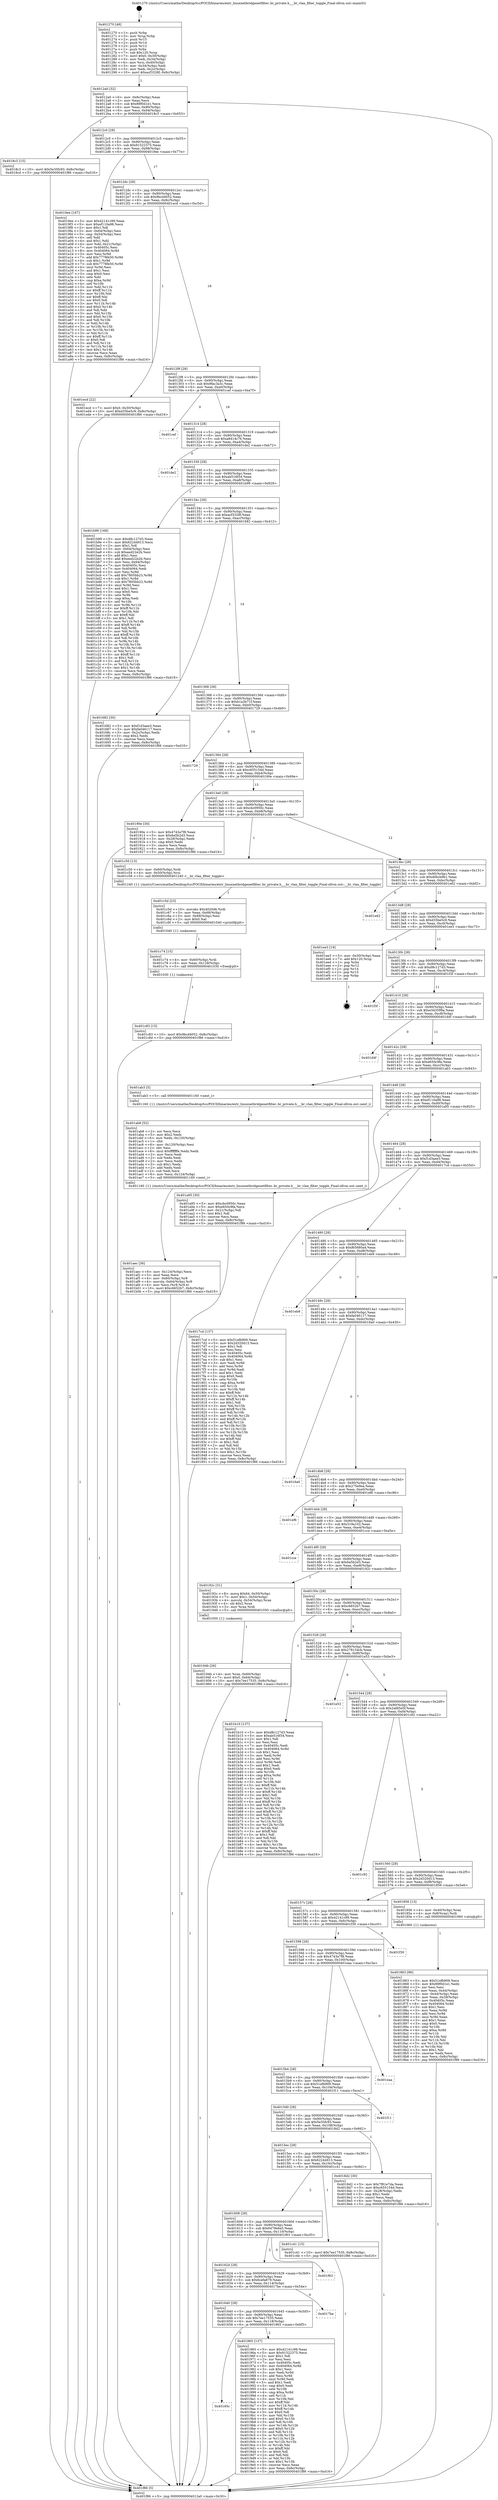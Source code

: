 digraph "0x401270" {
  label = "0x401270 (/mnt/c/Users/mathe/Desktop/tcc/POCII/binaries/extr_linuxnetbridgenetfilter..br_private.h___br_vlan_filter_toggle_Final-ollvm.out::main(0))"
  labelloc = "t"
  node[shape=record]

  Entry [label="",width=0.3,height=0.3,shape=circle,fillcolor=black,style=filled]
  "0x4012a0" [label="{
     0x4012a0 [32]\l
     | [instrs]\l
     &nbsp;&nbsp;0x4012a0 \<+6\>: mov -0x8c(%rbp),%eax\l
     &nbsp;&nbsp;0x4012a6 \<+2\>: mov %eax,%ecx\l
     &nbsp;&nbsp;0x4012a8 \<+6\>: sub $0x89f0d1e1,%ecx\l
     &nbsp;&nbsp;0x4012ae \<+6\>: mov %eax,-0x90(%rbp)\l
     &nbsp;&nbsp;0x4012b4 \<+6\>: mov %ecx,-0x94(%rbp)\l
     &nbsp;&nbsp;0x4012ba \<+6\>: je 00000000004018c3 \<main+0x653\>\l
  }"]
  "0x4018c3" [label="{
     0x4018c3 [15]\l
     | [instrs]\l
     &nbsp;&nbsp;0x4018c3 \<+10\>: movl $0x5e35fc93,-0x8c(%rbp)\l
     &nbsp;&nbsp;0x4018cd \<+5\>: jmp 0000000000401f86 \<main+0xd16\>\l
  }"]
  "0x4012c0" [label="{
     0x4012c0 [28]\l
     | [instrs]\l
     &nbsp;&nbsp;0x4012c0 \<+5\>: jmp 00000000004012c5 \<main+0x55\>\l
     &nbsp;&nbsp;0x4012c5 \<+6\>: mov -0x90(%rbp),%eax\l
     &nbsp;&nbsp;0x4012cb \<+5\>: sub $0x91522375,%eax\l
     &nbsp;&nbsp;0x4012d0 \<+6\>: mov %eax,-0x98(%rbp)\l
     &nbsp;&nbsp;0x4012d6 \<+6\>: je 00000000004019ee \<main+0x77e\>\l
  }"]
  Exit [label="",width=0.3,height=0.3,shape=circle,fillcolor=black,style=filled,peripheries=2]
  "0x4019ee" [label="{
     0x4019ee [167]\l
     | [instrs]\l
     &nbsp;&nbsp;0x4019ee \<+5\>: mov $0x42141c99,%eax\l
     &nbsp;&nbsp;0x4019f3 \<+5\>: mov $0xef110a98,%ecx\l
     &nbsp;&nbsp;0x4019f8 \<+2\>: mov $0x1,%dl\l
     &nbsp;&nbsp;0x4019fa \<+3\>: mov -0x64(%rbp),%esi\l
     &nbsp;&nbsp;0x4019fd \<+3\>: cmp -0x54(%rbp),%esi\l
     &nbsp;&nbsp;0x401a00 \<+4\>: setl %dil\l
     &nbsp;&nbsp;0x401a04 \<+4\>: and $0x1,%dil\l
     &nbsp;&nbsp;0x401a08 \<+4\>: mov %dil,-0x21(%rbp)\l
     &nbsp;&nbsp;0x401a0c \<+7\>: mov 0x40405c,%esi\l
     &nbsp;&nbsp;0x401a13 \<+8\>: mov 0x404064,%r8d\l
     &nbsp;&nbsp;0x401a1b \<+3\>: mov %esi,%r9d\l
     &nbsp;&nbsp;0x401a1e \<+7\>: add $0x7778fe50,%r9d\l
     &nbsp;&nbsp;0x401a25 \<+4\>: sub $0x1,%r9d\l
     &nbsp;&nbsp;0x401a29 \<+7\>: sub $0x7778fe50,%r9d\l
     &nbsp;&nbsp;0x401a30 \<+4\>: imul %r9d,%esi\l
     &nbsp;&nbsp;0x401a34 \<+3\>: and $0x1,%esi\l
     &nbsp;&nbsp;0x401a37 \<+3\>: cmp $0x0,%esi\l
     &nbsp;&nbsp;0x401a3a \<+4\>: sete %dil\l
     &nbsp;&nbsp;0x401a3e \<+4\>: cmp $0xa,%r8d\l
     &nbsp;&nbsp;0x401a42 \<+4\>: setl %r10b\l
     &nbsp;&nbsp;0x401a46 \<+3\>: mov %dil,%r11b\l
     &nbsp;&nbsp;0x401a49 \<+4\>: xor $0xff,%r11b\l
     &nbsp;&nbsp;0x401a4d \<+3\>: mov %r10b,%bl\l
     &nbsp;&nbsp;0x401a50 \<+3\>: xor $0xff,%bl\l
     &nbsp;&nbsp;0x401a53 \<+3\>: xor $0x0,%dl\l
     &nbsp;&nbsp;0x401a56 \<+3\>: mov %r11b,%r14b\l
     &nbsp;&nbsp;0x401a59 \<+4\>: and $0x0,%r14b\l
     &nbsp;&nbsp;0x401a5d \<+3\>: and %dl,%dil\l
     &nbsp;&nbsp;0x401a60 \<+3\>: mov %bl,%r15b\l
     &nbsp;&nbsp;0x401a63 \<+4\>: and $0x0,%r15b\l
     &nbsp;&nbsp;0x401a67 \<+3\>: and %dl,%r10b\l
     &nbsp;&nbsp;0x401a6a \<+3\>: or %dil,%r14b\l
     &nbsp;&nbsp;0x401a6d \<+3\>: or %r10b,%r15b\l
     &nbsp;&nbsp;0x401a70 \<+3\>: xor %r15b,%r14b\l
     &nbsp;&nbsp;0x401a73 \<+3\>: or %bl,%r11b\l
     &nbsp;&nbsp;0x401a76 \<+4\>: xor $0xff,%r11b\l
     &nbsp;&nbsp;0x401a7a \<+3\>: or $0x0,%dl\l
     &nbsp;&nbsp;0x401a7d \<+3\>: and %dl,%r11b\l
     &nbsp;&nbsp;0x401a80 \<+3\>: or %r11b,%r14b\l
     &nbsp;&nbsp;0x401a83 \<+4\>: test $0x1,%r14b\l
     &nbsp;&nbsp;0x401a87 \<+3\>: cmovne %ecx,%eax\l
     &nbsp;&nbsp;0x401a8a \<+6\>: mov %eax,-0x8c(%rbp)\l
     &nbsp;&nbsp;0x401a90 \<+5\>: jmp 0000000000401f86 \<main+0xd16\>\l
  }"]
  "0x4012dc" [label="{
     0x4012dc [28]\l
     | [instrs]\l
     &nbsp;&nbsp;0x4012dc \<+5\>: jmp 00000000004012e1 \<main+0x71\>\l
     &nbsp;&nbsp;0x4012e1 \<+6\>: mov -0x90(%rbp),%eax\l
     &nbsp;&nbsp;0x4012e7 \<+5\>: sub $0x9bcd4052,%eax\l
     &nbsp;&nbsp;0x4012ec \<+6\>: mov %eax,-0x9c(%rbp)\l
     &nbsp;&nbsp;0x4012f2 \<+6\>: je 0000000000401ecd \<main+0xc5d\>\l
  }"]
  "0x401c83" [label="{
     0x401c83 [15]\l
     | [instrs]\l
     &nbsp;&nbsp;0x401c83 \<+10\>: movl $0x9bcd4052,-0x8c(%rbp)\l
     &nbsp;&nbsp;0x401c8d \<+5\>: jmp 0000000000401f86 \<main+0xd16\>\l
  }"]
  "0x401ecd" [label="{
     0x401ecd [22]\l
     | [instrs]\l
     &nbsp;&nbsp;0x401ecd \<+7\>: movl $0x0,-0x30(%rbp)\l
     &nbsp;&nbsp;0x401ed4 \<+10\>: movl $0xd35be5c9,-0x8c(%rbp)\l
     &nbsp;&nbsp;0x401ede \<+5\>: jmp 0000000000401f86 \<main+0xd16\>\l
  }"]
  "0x4012f8" [label="{
     0x4012f8 [28]\l
     | [instrs]\l
     &nbsp;&nbsp;0x4012f8 \<+5\>: jmp 00000000004012fd \<main+0x8d\>\l
     &nbsp;&nbsp;0x4012fd \<+6\>: mov -0x90(%rbp),%eax\l
     &nbsp;&nbsp;0x401303 \<+5\>: sub $0x9fac3a3c,%eax\l
     &nbsp;&nbsp;0x401308 \<+6\>: mov %eax,-0xa0(%rbp)\l
     &nbsp;&nbsp;0x40130e \<+6\>: je 0000000000401cef \<main+0xa7f\>\l
  }"]
  "0x401c74" [label="{
     0x401c74 [15]\l
     | [instrs]\l
     &nbsp;&nbsp;0x401c74 \<+4\>: mov -0x60(%rbp),%rdi\l
     &nbsp;&nbsp;0x401c78 \<+6\>: mov %eax,-0x128(%rbp)\l
     &nbsp;&nbsp;0x401c7e \<+5\>: call 0000000000401030 \<free@plt\>\l
     | [calls]\l
     &nbsp;&nbsp;0x401030 \{1\} (unknown)\l
  }"]
  "0x401cef" [label="{
     0x401cef\l
  }", style=dashed]
  "0x401314" [label="{
     0x401314 [28]\l
     | [instrs]\l
     &nbsp;&nbsp;0x401314 \<+5\>: jmp 0000000000401319 \<main+0xa9\>\l
     &nbsp;&nbsp;0x401319 \<+6\>: mov -0x90(%rbp),%eax\l
     &nbsp;&nbsp;0x40131f \<+5\>: sub $0xa8414c76,%eax\l
     &nbsp;&nbsp;0x401324 \<+6\>: mov %eax,-0xa4(%rbp)\l
     &nbsp;&nbsp;0x40132a \<+6\>: je 0000000000401de2 \<main+0xb72\>\l
  }"]
  "0x401c5d" [label="{
     0x401c5d [23]\l
     | [instrs]\l
     &nbsp;&nbsp;0x401c5d \<+10\>: movabs $0x4020d6,%rdi\l
     &nbsp;&nbsp;0x401c67 \<+3\>: mov %eax,-0x68(%rbp)\l
     &nbsp;&nbsp;0x401c6a \<+3\>: mov -0x68(%rbp),%esi\l
     &nbsp;&nbsp;0x401c6d \<+2\>: mov $0x0,%al\l
     &nbsp;&nbsp;0x401c6f \<+5\>: call 0000000000401040 \<printf@plt\>\l
     | [calls]\l
     &nbsp;&nbsp;0x401040 \{1\} (unknown)\l
  }"]
  "0x401de2" [label="{
     0x401de2\l
  }", style=dashed]
  "0x401330" [label="{
     0x401330 [28]\l
     | [instrs]\l
     &nbsp;&nbsp;0x401330 \<+5\>: jmp 0000000000401335 \<main+0xc5\>\l
     &nbsp;&nbsp;0x401335 \<+6\>: mov -0x90(%rbp),%eax\l
     &nbsp;&nbsp;0x40133b \<+5\>: sub $0xab516f34,%eax\l
     &nbsp;&nbsp;0x401340 \<+6\>: mov %eax,-0xa8(%rbp)\l
     &nbsp;&nbsp;0x401346 \<+6\>: je 0000000000401b99 \<main+0x929\>\l
  }"]
  "0x401aec" [label="{
     0x401aec [36]\l
     | [instrs]\l
     &nbsp;&nbsp;0x401aec \<+6\>: mov -0x124(%rbp),%ecx\l
     &nbsp;&nbsp;0x401af2 \<+3\>: imul %eax,%ecx\l
     &nbsp;&nbsp;0x401af5 \<+4\>: mov -0x60(%rbp),%r8\l
     &nbsp;&nbsp;0x401af9 \<+4\>: movslq -0x64(%rbp),%r9\l
     &nbsp;&nbsp;0x401afd \<+4\>: mov %ecx,(%r8,%r9,4)\l
     &nbsp;&nbsp;0x401b01 \<+10\>: movl $0xc6652b7,-0x8c(%rbp)\l
     &nbsp;&nbsp;0x401b0b \<+5\>: jmp 0000000000401f86 \<main+0xd16\>\l
  }"]
  "0x401b99" [label="{
     0x401b99 [168]\l
     | [instrs]\l
     &nbsp;&nbsp;0x401b99 \<+5\>: mov $0xd8c127d3,%eax\l
     &nbsp;&nbsp;0x401b9e \<+5\>: mov $0x62244913,%ecx\l
     &nbsp;&nbsp;0x401ba3 \<+2\>: mov $0x1,%dl\l
     &nbsp;&nbsp;0x401ba5 \<+3\>: mov -0x64(%rbp),%esi\l
     &nbsp;&nbsp;0x401ba8 \<+6\>: sub $0xeed22e2b,%esi\l
     &nbsp;&nbsp;0x401bae \<+3\>: add $0x1,%esi\l
     &nbsp;&nbsp;0x401bb1 \<+6\>: add $0xeed22e2b,%esi\l
     &nbsp;&nbsp;0x401bb7 \<+3\>: mov %esi,-0x64(%rbp)\l
     &nbsp;&nbsp;0x401bba \<+7\>: mov 0x40405c,%esi\l
     &nbsp;&nbsp;0x401bc1 \<+7\>: mov 0x404064,%edi\l
     &nbsp;&nbsp;0x401bc8 \<+3\>: mov %esi,%r8d\l
     &nbsp;&nbsp;0x401bcb \<+7\>: add $0x7805bb23,%r8d\l
     &nbsp;&nbsp;0x401bd2 \<+4\>: sub $0x1,%r8d\l
     &nbsp;&nbsp;0x401bd6 \<+7\>: sub $0x7805bb23,%r8d\l
     &nbsp;&nbsp;0x401bdd \<+4\>: imul %r8d,%esi\l
     &nbsp;&nbsp;0x401be1 \<+3\>: and $0x1,%esi\l
     &nbsp;&nbsp;0x401be4 \<+3\>: cmp $0x0,%esi\l
     &nbsp;&nbsp;0x401be7 \<+4\>: sete %r9b\l
     &nbsp;&nbsp;0x401beb \<+3\>: cmp $0xa,%edi\l
     &nbsp;&nbsp;0x401bee \<+4\>: setl %r10b\l
     &nbsp;&nbsp;0x401bf2 \<+3\>: mov %r9b,%r11b\l
     &nbsp;&nbsp;0x401bf5 \<+4\>: xor $0xff,%r11b\l
     &nbsp;&nbsp;0x401bf9 \<+3\>: mov %r10b,%bl\l
     &nbsp;&nbsp;0x401bfc \<+3\>: xor $0xff,%bl\l
     &nbsp;&nbsp;0x401bff \<+3\>: xor $0x1,%dl\l
     &nbsp;&nbsp;0x401c02 \<+3\>: mov %r11b,%r14b\l
     &nbsp;&nbsp;0x401c05 \<+4\>: and $0xff,%r14b\l
     &nbsp;&nbsp;0x401c09 \<+3\>: and %dl,%r9b\l
     &nbsp;&nbsp;0x401c0c \<+3\>: mov %bl,%r15b\l
     &nbsp;&nbsp;0x401c0f \<+4\>: and $0xff,%r15b\l
     &nbsp;&nbsp;0x401c13 \<+3\>: and %dl,%r10b\l
     &nbsp;&nbsp;0x401c16 \<+3\>: or %r9b,%r14b\l
     &nbsp;&nbsp;0x401c19 \<+3\>: or %r10b,%r15b\l
     &nbsp;&nbsp;0x401c1c \<+3\>: xor %r15b,%r14b\l
     &nbsp;&nbsp;0x401c1f \<+3\>: or %bl,%r11b\l
     &nbsp;&nbsp;0x401c22 \<+4\>: xor $0xff,%r11b\l
     &nbsp;&nbsp;0x401c26 \<+3\>: or $0x1,%dl\l
     &nbsp;&nbsp;0x401c29 \<+3\>: and %dl,%r11b\l
     &nbsp;&nbsp;0x401c2c \<+3\>: or %r11b,%r14b\l
     &nbsp;&nbsp;0x401c2f \<+4\>: test $0x1,%r14b\l
     &nbsp;&nbsp;0x401c33 \<+3\>: cmovne %ecx,%eax\l
     &nbsp;&nbsp;0x401c36 \<+6\>: mov %eax,-0x8c(%rbp)\l
     &nbsp;&nbsp;0x401c3c \<+5\>: jmp 0000000000401f86 \<main+0xd16\>\l
  }"]
  "0x40134c" [label="{
     0x40134c [28]\l
     | [instrs]\l
     &nbsp;&nbsp;0x40134c \<+5\>: jmp 0000000000401351 \<main+0xe1\>\l
     &nbsp;&nbsp;0x401351 \<+6\>: mov -0x90(%rbp),%eax\l
     &nbsp;&nbsp;0x401357 \<+5\>: sub $0xacf3328f,%eax\l
     &nbsp;&nbsp;0x40135c \<+6\>: mov %eax,-0xac(%rbp)\l
     &nbsp;&nbsp;0x401362 \<+6\>: je 0000000000401682 \<main+0x412\>\l
  }"]
  "0x401ab8" [label="{
     0x401ab8 [52]\l
     | [instrs]\l
     &nbsp;&nbsp;0x401ab8 \<+2\>: xor %ecx,%ecx\l
     &nbsp;&nbsp;0x401aba \<+5\>: mov $0x2,%edx\l
     &nbsp;&nbsp;0x401abf \<+6\>: mov %edx,-0x120(%rbp)\l
     &nbsp;&nbsp;0x401ac5 \<+1\>: cltd\l
     &nbsp;&nbsp;0x401ac6 \<+6\>: mov -0x120(%rbp),%esi\l
     &nbsp;&nbsp;0x401acc \<+2\>: idiv %esi\l
     &nbsp;&nbsp;0x401ace \<+6\>: imul $0xfffffffe,%edx,%edx\l
     &nbsp;&nbsp;0x401ad4 \<+2\>: mov %ecx,%edi\l
     &nbsp;&nbsp;0x401ad6 \<+2\>: sub %edx,%edi\l
     &nbsp;&nbsp;0x401ad8 \<+2\>: mov %ecx,%edx\l
     &nbsp;&nbsp;0x401ada \<+3\>: sub $0x1,%edx\l
     &nbsp;&nbsp;0x401add \<+2\>: add %edx,%edi\l
     &nbsp;&nbsp;0x401adf \<+2\>: sub %edi,%ecx\l
     &nbsp;&nbsp;0x401ae1 \<+6\>: mov %ecx,-0x124(%rbp)\l
     &nbsp;&nbsp;0x401ae7 \<+5\>: call 0000000000401160 \<next_i\>\l
     | [calls]\l
     &nbsp;&nbsp;0x401160 \{1\} (/mnt/c/Users/mathe/Desktop/tcc/POCII/binaries/extr_linuxnetbridgenetfilter..br_private.h___br_vlan_filter_toggle_Final-ollvm.out::next_i)\l
  }"]
  "0x401682" [label="{
     0x401682 [30]\l
     | [instrs]\l
     &nbsp;&nbsp;0x401682 \<+5\>: mov $0xf1d3aee3,%eax\l
     &nbsp;&nbsp;0x401687 \<+5\>: mov $0xfa046117,%ecx\l
     &nbsp;&nbsp;0x40168c \<+3\>: mov -0x2c(%rbp),%edx\l
     &nbsp;&nbsp;0x40168f \<+3\>: cmp $0x2,%edx\l
     &nbsp;&nbsp;0x401692 \<+3\>: cmovne %ecx,%eax\l
     &nbsp;&nbsp;0x401695 \<+6\>: mov %eax,-0x8c(%rbp)\l
     &nbsp;&nbsp;0x40169b \<+5\>: jmp 0000000000401f86 \<main+0xd16\>\l
  }"]
  "0x401368" [label="{
     0x401368 [28]\l
     | [instrs]\l
     &nbsp;&nbsp;0x401368 \<+5\>: jmp 000000000040136d \<main+0xfd\>\l
     &nbsp;&nbsp;0x40136d \<+6\>: mov -0x90(%rbp),%eax\l
     &nbsp;&nbsp;0x401373 \<+5\>: sub $0xb1a3b71f,%eax\l
     &nbsp;&nbsp;0x401378 \<+6\>: mov %eax,-0xb0(%rbp)\l
     &nbsp;&nbsp;0x40137e \<+6\>: je 0000000000401729 \<main+0x4b9\>\l
  }"]
  "0x401f86" [label="{
     0x401f86 [5]\l
     | [instrs]\l
     &nbsp;&nbsp;0x401f86 \<+5\>: jmp 00000000004012a0 \<main+0x30\>\l
  }"]
  "0x401270" [label="{
     0x401270 [48]\l
     | [instrs]\l
     &nbsp;&nbsp;0x401270 \<+1\>: push %rbp\l
     &nbsp;&nbsp;0x401271 \<+3\>: mov %rsp,%rbp\l
     &nbsp;&nbsp;0x401274 \<+2\>: push %r15\l
     &nbsp;&nbsp;0x401276 \<+2\>: push %r14\l
     &nbsp;&nbsp;0x401278 \<+2\>: push %r12\l
     &nbsp;&nbsp;0x40127a \<+1\>: push %rbx\l
     &nbsp;&nbsp;0x40127b \<+7\>: sub $0x120,%rsp\l
     &nbsp;&nbsp;0x401282 \<+7\>: movl $0x0,-0x30(%rbp)\l
     &nbsp;&nbsp;0x401289 \<+3\>: mov %edi,-0x34(%rbp)\l
     &nbsp;&nbsp;0x40128c \<+4\>: mov %rsi,-0x40(%rbp)\l
     &nbsp;&nbsp;0x401290 \<+3\>: mov -0x34(%rbp),%edi\l
     &nbsp;&nbsp;0x401293 \<+3\>: mov %edi,-0x2c(%rbp)\l
     &nbsp;&nbsp;0x401296 \<+10\>: movl $0xacf3328f,-0x8c(%rbp)\l
  }"]
  "0x40165c" [label="{
     0x40165c\l
  }", style=dashed]
  "0x401729" [label="{
     0x401729\l
  }", style=dashed]
  "0x401384" [label="{
     0x401384 [28]\l
     | [instrs]\l
     &nbsp;&nbsp;0x401384 \<+5\>: jmp 0000000000401389 \<main+0x119\>\l
     &nbsp;&nbsp;0x401389 \<+6\>: mov -0x90(%rbp),%eax\l
     &nbsp;&nbsp;0x40138f \<+5\>: sub $0xc655154d,%eax\l
     &nbsp;&nbsp;0x401394 \<+6\>: mov %eax,-0xb4(%rbp)\l
     &nbsp;&nbsp;0x40139a \<+6\>: je 000000000040190e \<main+0x69e\>\l
  }"]
  "0x401965" [label="{
     0x401965 [137]\l
     | [instrs]\l
     &nbsp;&nbsp;0x401965 \<+5\>: mov $0x42141c99,%eax\l
     &nbsp;&nbsp;0x40196a \<+5\>: mov $0x91522375,%ecx\l
     &nbsp;&nbsp;0x40196f \<+2\>: mov $0x1,%dl\l
     &nbsp;&nbsp;0x401971 \<+2\>: xor %esi,%esi\l
     &nbsp;&nbsp;0x401973 \<+7\>: mov 0x40405c,%edi\l
     &nbsp;&nbsp;0x40197a \<+8\>: mov 0x404064,%r8d\l
     &nbsp;&nbsp;0x401982 \<+3\>: sub $0x1,%esi\l
     &nbsp;&nbsp;0x401985 \<+3\>: mov %edi,%r9d\l
     &nbsp;&nbsp;0x401988 \<+3\>: add %esi,%r9d\l
     &nbsp;&nbsp;0x40198b \<+4\>: imul %r9d,%edi\l
     &nbsp;&nbsp;0x40198f \<+3\>: and $0x1,%edi\l
     &nbsp;&nbsp;0x401992 \<+3\>: cmp $0x0,%edi\l
     &nbsp;&nbsp;0x401995 \<+4\>: sete %r10b\l
     &nbsp;&nbsp;0x401999 \<+4\>: cmp $0xa,%r8d\l
     &nbsp;&nbsp;0x40199d \<+4\>: setl %r11b\l
     &nbsp;&nbsp;0x4019a1 \<+3\>: mov %r10b,%bl\l
     &nbsp;&nbsp;0x4019a4 \<+3\>: xor $0xff,%bl\l
     &nbsp;&nbsp;0x4019a7 \<+3\>: mov %r11b,%r14b\l
     &nbsp;&nbsp;0x4019aa \<+4\>: xor $0xff,%r14b\l
     &nbsp;&nbsp;0x4019ae \<+3\>: xor $0x0,%dl\l
     &nbsp;&nbsp;0x4019b1 \<+3\>: mov %bl,%r15b\l
     &nbsp;&nbsp;0x4019b4 \<+4\>: and $0x0,%r15b\l
     &nbsp;&nbsp;0x4019b8 \<+3\>: and %dl,%r10b\l
     &nbsp;&nbsp;0x4019bb \<+3\>: mov %r14b,%r12b\l
     &nbsp;&nbsp;0x4019be \<+4\>: and $0x0,%r12b\l
     &nbsp;&nbsp;0x4019c2 \<+3\>: and %dl,%r11b\l
     &nbsp;&nbsp;0x4019c5 \<+3\>: or %r10b,%r15b\l
     &nbsp;&nbsp;0x4019c8 \<+3\>: or %r11b,%r12b\l
     &nbsp;&nbsp;0x4019cb \<+3\>: xor %r12b,%r15b\l
     &nbsp;&nbsp;0x4019ce \<+3\>: or %r14b,%bl\l
     &nbsp;&nbsp;0x4019d1 \<+3\>: xor $0xff,%bl\l
     &nbsp;&nbsp;0x4019d4 \<+3\>: or $0x0,%dl\l
     &nbsp;&nbsp;0x4019d7 \<+2\>: and %dl,%bl\l
     &nbsp;&nbsp;0x4019d9 \<+3\>: or %bl,%r15b\l
     &nbsp;&nbsp;0x4019dc \<+4\>: test $0x1,%r15b\l
     &nbsp;&nbsp;0x4019e0 \<+3\>: cmovne %ecx,%eax\l
     &nbsp;&nbsp;0x4019e3 \<+6\>: mov %eax,-0x8c(%rbp)\l
     &nbsp;&nbsp;0x4019e9 \<+5\>: jmp 0000000000401f86 \<main+0xd16\>\l
  }"]
  "0x40190e" [label="{
     0x40190e [30]\l
     | [instrs]\l
     &nbsp;&nbsp;0x40190e \<+5\>: mov $0x4743a7f8,%eax\l
     &nbsp;&nbsp;0x401913 \<+5\>: mov $0x6a5b2d3,%ecx\l
     &nbsp;&nbsp;0x401918 \<+3\>: mov -0x28(%rbp),%edx\l
     &nbsp;&nbsp;0x40191b \<+3\>: cmp $0x0,%edx\l
     &nbsp;&nbsp;0x40191e \<+3\>: cmove %ecx,%eax\l
     &nbsp;&nbsp;0x401921 \<+6\>: mov %eax,-0x8c(%rbp)\l
     &nbsp;&nbsp;0x401927 \<+5\>: jmp 0000000000401f86 \<main+0xd16\>\l
  }"]
  "0x4013a0" [label="{
     0x4013a0 [28]\l
     | [instrs]\l
     &nbsp;&nbsp;0x4013a0 \<+5\>: jmp 00000000004013a5 \<main+0x135\>\l
     &nbsp;&nbsp;0x4013a5 \<+6\>: mov -0x90(%rbp),%eax\l
     &nbsp;&nbsp;0x4013ab \<+5\>: sub $0xcbc0950c,%eax\l
     &nbsp;&nbsp;0x4013b0 \<+6\>: mov %eax,-0xb8(%rbp)\l
     &nbsp;&nbsp;0x4013b6 \<+6\>: je 0000000000401c50 \<main+0x9e0\>\l
  }"]
  "0x401640" [label="{
     0x401640 [28]\l
     | [instrs]\l
     &nbsp;&nbsp;0x401640 \<+5\>: jmp 0000000000401645 \<main+0x3d5\>\l
     &nbsp;&nbsp;0x401645 \<+6\>: mov -0x90(%rbp),%eax\l
     &nbsp;&nbsp;0x40164b \<+5\>: sub $0x7ee17535,%eax\l
     &nbsp;&nbsp;0x401650 \<+6\>: mov %eax,-0x118(%rbp)\l
     &nbsp;&nbsp;0x401656 \<+6\>: je 0000000000401965 \<main+0x6f5\>\l
  }"]
  "0x401c50" [label="{
     0x401c50 [13]\l
     | [instrs]\l
     &nbsp;&nbsp;0x401c50 \<+4\>: mov -0x60(%rbp),%rdi\l
     &nbsp;&nbsp;0x401c54 \<+4\>: mov -0x50(%rbp),%rsi\l
     &nbsp;&nbsp;0x401c58 \<+5\>: call 0000000000401240 \<__br_vlan_filter_toggle\>\l
     | [calls]\l
     &nbsp;&nbsp;0x401240 \{1\} (/mnt/c/Users/mathe/Desktop/tcc/POCII/binaries/extr_linuxnetbridgenetfilter..br_private.h___br_vlan_filter_toggle_Final-ollvm.out::__br_vlan_filter_toggle)\l
  }"]
  "0x4013bc" [label="{
     0x4013bc [28]\l
     | [instrs]\l
     &nbsp;&nbsp;0x4013bc \<+5\>: jmp 00000000004013c1 \<main+0x151\>\l
     &nbsp;&nbsp;0x4013c1 \<+6\>: mov -0x90(%rbp),%eax\l
     &nbsp;&nbsp;0x4013c7 \<+5\>: sub $0xd0bcb9b1,%eax\l
     &nbsp;&nbsp;0x4013cc \<+6\>: mov %eax,-0xbc(%rbp)\l
     &nbsp;&nbsp;0x4013d2 \<+6\>: je 0000000000401e62 \<main+0xbf2\>\l
  }"]
  "0x4017be" [label="{
     0x4017be\l
  }", style=dashed]
  "0x401e62" [label="{
     0x401e62\l
  }", style=dashed]
  "0x4013d8" [label="{
     0x4013d8 [28]\l
     | [instrs]\l
     &nbsp;&nbsp;0x4013d8 \<+5\>: jmp 00000000004013dd \<main+0x16d\>\l
     &nbsp;&nbsp;0x4013dd \<+6\>: mov -0x90(%rbp),%eax\l
     &nbsp;&nbsp;0x4013e3 \<+5\>: sub $0xd35be5c9,%eax\l
     &nbsp;&nbsp;0x4013e8 \<+6\>: mov %eax,-0xc0(%rbp)\l
     &nbsp;&nbsp;0x4013ee \<+6\>: je 0000000000401ee3 \<main+0xc73\>\l
  }"]
  "0x401624" [label="{
     0x401624 [28]\l
     | [instrs]\l
     &nbsp;&nbsp;0x401624 \<+5\>: jmp 0000000000401629 \<main+0x3b9\>\l
     &nbsp;&nbsp;0x401629 \<+6\>: mov -0x90(%rbp),%eax\l
     &nbsp;&nbsp;0x40162f \<+5\>: sub $0x6cefa879,%eax\l
     &nbsp;&nbsp;0x401634 \<+6\>: mov %eax,-0x114(%rbp)\l
     &nbsp;&nbsp;0x40163a \<+6\>: je 00000000004017be \<main+0x54e\>\l
  }"]
  "0x401ee3" [label="{
     0x401ee3 [19]\l
     | [instrs]\l
     &nbsp;&nbsp;0x401ee3 \<+3\>: mov -0x30(%rbp),%eax\l
     &nbsp;&nbsp;0x401ee6 \<+7\>: add $0x120,%rsp\l
     &nbsp;&nbsp;0x401eed \<+1\>: pop %rbx\l
     &nbsp;&nbsp;0x401eee \<+2\>: pop %r12\l
     &nbsp;&nbsp;0x401ef0 \<+2\>: pop %r14\l
     &nbsp;&nbsp;0x401ef2 \<+2\>: pop %r15\l
     &nbsp;&nbsp;0x401ef4 \<+1\>: pop %rbp\l
     &nbsp;&nbsp;0x401ef5 \<+1\>: ret\l
  }"]
  "0x4013f4" [label="{
     0x4013f4 [28]\l
     | [instrs]\l
     &nbsp;&nbsp;0x4013f4 \<+5\>: jmp 00000000004013f9 \<main+0x189\>\l
     &nbsp;&nbsp;0x4013f9 \<+6\>: mov -0x90(%rbp),%eax\l
     &nbsp;&nbsp;0x4013ff \<+5\>: sub $0xd8c127d3,%eax\l
     &nbsp;&nbsp;0x401404 \<+6\>: mov %eax,-0xc4(%rbp)\l
     &nbsp;&nbsp;0x40140a \<+6\>: je 0000000000401f3f \<main+0xccf\>\l
  }"]
  "0x401f63" [label="{
     0x401f63\l
  }", style=dashed]
  "0x401f3f" [label="{
     0x401f3f\l
  }", style=dashed]
  "0x401410" [label="{
     0x401410 [28]\l
     | [instrs]\l
     &nbsp;&nbsp;0x401410 \<+5\>: jmp 0000000000401415 \<main+0x1a5\>\l
     &nbsp;&nbsp;0x401415 \<+6\>: mov -0x90(%rbp),%eax\l
     &nbsp;&nbsp;0x40141b \<+5\>: sub $0xe3d3598a,%eax\l
     &nbsp;&nbsp;0x401420 \<+6\>: mov %eax,-0xc8(%rbp)\l
     &nbsp;&nbsp;0x401426 \<+6\>: je 0000000000401d4f \<main+0xadf\>\l
  }"]
  "0x401608" [label="{
     0x401608 [28]\l
     | [instrs]\l
     &nbsp;&nbsp;0x401608 \<+5\>: jmp 000000000040160d \<main+0x39d\>\l
     &nbsp;&nbsp;0x40160d \<+6\>: mov -0x90(%rbp),%eax\l
     &nbsp;&nbsp;0x401613 \<+5\>: sub $0x6478e6a5,%eax\l
     &nbsp;&nbsp;0x401618 \<+6\>: mov %eax,-0x110(%rbp)\l
     &nbsp;&nbsp;0x40161e \<+6\>: je 0000000000401f63 \<main+0xcf3\>\l
  }"]
  "0x401d4f" [label="{
     0x401d4f\l
  }", style=dashed]
  "0x40142c" [label="{
     0x40142c [28]\l
     | [instrs]\l
     &nbsp;&nbsp;0x40142c \<+5\>: jmp 0000000000401431 \<main+0x1c1\>\l
     &nbsp;&nbsp;0x401431 \<+6\>: mov -0x90(%rbp),%eax\l
     &nbsp;&nbsp;0x401437 \<+5\>: sub $0xe650c9fa,%eax\l
     &nbsp;&nbsp;0x40143c \<+6\>: mov %eax,-0xcc(%rbp)\l
     &nbsp;&nbsp;0x401442 \<+6\>: je 0000000000401ab3 \<main+0x843\>\l
  }"]
  "0x401c41" [label="{
     0x401c41 [15]\l
     | [instrs]\l
     &nbsp;&nbsp;0x401c41 \<+10\>: movl $0x7ee17535,-0x8c(%rbp)\l
     &nbsp;&nbsp;0x401c4b \<+5\>: jmp 0000000000401f86 \<main+0xd16\>\l
  }"]
  "0x401ab3" [label="{
     0x401ab3 [5]\l
     | [instrs]\l
     &nbsp;&nbsp;0x401ab3 \<+5\>: call 0000000000401160 \<next_i\>\l
     | [calls]\l
     &nbsp;&nbsp;0x401160 \{1\} (/mnt/c/Users/mathe/Desktop/tcc/POCII/binaries/extr_linuxnetbridgenetfilter..br_private.h___br_vlan_filter_toggle_Final-ollvm.out::next_i)\l
  }"]
  "0x401448" [label="{
     0x401448 [28]\l
     | [instrs]\l
     &nbsp;&nbsp;0x401448 \<+5\>: jmp 000000000040144d \<main+0x1dd\>\l
     &nbsp;&nbsp;0x40144d \<+6\>: mov -0x90(%rbp),%eax\l
     &nbsp;&nbsp;0x401453 \<+5\>: sub $0xef110a98,%eax\l
     &nbsp;&nbsp;0x401458 \<+6\>: mov %eax,-0xd0(%rbp)\l
     &nbsp;&nbsp;0x40145e \<+6\>: je 0000000000401a95 \<main+0x825\>\l
  }"]
  "0x40194b" [label="{
     0x40194b [26]\l
     | [instrs]\l
     &nbsp;&nbsp;0x40194b \<+4\>: mov %rax,-0x60(%rbp)\l
     &nbsp;&nbsp;0x40194f \<+7\>: movl $0x0,-0x64(%rbp)\l
     &nbsp;&nbsp;0x401956 \<+10\>: movl $0x7ee17535,-0x8c(%rbp)\l
     &nbsp;&nbsp;0x401960 \<+5\>: jmp 0000000000401f86 \<main+0xd16\>\l
  }"]
  "0x401a95" [label="{
     0x401a95 [30]\l
     | [instrs]\l
     &nbsp;&nbsp;0x401a95 \<+5\>: mov $0xcbc0950c,%eax\l
     &nbsp;&nbsp;0x401a9a \<+5\>: mov $0xe650c9fa,%ecx\l
     &nbsp;&nbsp;0x401a9f \<+3\>: mov -0x21(%rbp),%dl\l
     &nbsp;&nbsp;0x401aa2 \<+3\>: test $0x1,%dl\l
     &nbsp;&nbsp;0x401aa5 \<+3\>: cmovne %ecx,%eax\l
     &nbsp;&nbsp;0x401aa8 \<+6\>: mov %eax,-0x8c(%rbp)\l
     &nbsp;&nbsp;0x401aae \<+5\>: jmp 0000000000401f86 \<main+0xd16\>\l
  }"]
  "0x401464" [label="{
     0x401464 [28]\l
     | [instrs]\l
     &nbsp;&nbsp;0x401464 \<+5\>: jmp 0000000000401469 \<main+0x1f9\>\l
     &nbsp;&nbsp;0x401469 \<+6\>: mov -0x90(%rbp),%eax\l
     &nbsp;&nbsp;0x40146f \<+5\>: sub $0xf1d3aee3,%eax\l
     &nbsp;&nbsp;0x401474 \<+6\>: mov %eax,-0xd4(%rbp)\l
     &nbsp;&nbsp;0x40147a \<+6\>: je 00000000004017cd \<main+0x55d\>\l
  }"]
  "0x4015ec" [label="{
     0x4015ec [28]\l
     | [instrs]\l
     &nbsp;&nbsp;0x4015ec \<+5\>: jmp 00000000004015f1 \<main+0x381\>\l
     &nbsp;&nbsp;0x4015f1 \<+6\>: mov -0x90(%rbp),%eax\l
     &nbsp;&nbsp;0x4015f7 \<+5\>: sub $0x62244913,%eax\l
     &nbsp;&nbsp;0x4015fc \<+6\>: mov %eax,-0x10c(%rbp)\l
     &nbsp;&nbsp;0x401602 \<+6\>: je 0000000000401c41 \<main+0x9d1\>\l
  }"]
  "0x4017cd" [label="{
     0x4017cd [137]\l
     | [instrs]\l
     &nbsp;&nbsp;0x4017cd \<+5\>: mov $0x51efb909,%eax\l
     &nbsp;&nbsp;0x4017d2 \<+5\>: mov $0x2d320d13,%ecx\l
     &nbsp;&nbsp;0x4017d7 \<+2\>: mov $0x1,%dl\l
     &nbsp;&nbsp;0x4017d9 \<+2\>: xor %esi,%esi\l
     &nbsp;&nbsp;0x4017db \<+7\>: mov 0x40405c,%edi\l
     &nbsp;&nbsp;0x4017e2 \<+8\>: mov 0x404064,%r8d\l
     &nbsp;&nbsp;0x4017ea \<+3\>: sub $0x1,%esi\l
     &nbsp;&nbsp;0x4017ed \<+3\>: mov %edi,%r9d\l
     &nbsp;&nbsp;0x4017f0 \<+3\>: add %esi,%r9d\l
     &nbsp;&nbsp;0x4017f3 \<+4\>: imul %r9d,%edi\l
     &nbsp;&nbsp;0x4017f7 \<+3\>: and $0x1,%edi\l
     &nbsp;&nbsp;0x4017fa \<+3\>: cmp $0x0,%edi\l
     &nbsp;&nbsp;0x4017fd \<+4\>: sete %r10b\l
     &nbsp;&nbsp;0x401801 \<+4\>: cmp $0xa,%r8d\l
     &nbsp;&nbsp;0x401805 \<+4\>: setl %r11b\l
     &nbsp;&nbsp;0x401809 \<+3\>: mov %r10b,%bl\l
     &nbsp;&nbsp;0x40180c \<+3\>: xor $0xff,%bl\l
     &nbsp;&nbsp;0x40180f \<+3\>: mov %r11b,%r14b\l
     &nbsp;&nbsp;0x401812 \<+4\>: xor $0xff,%r14b\l
     &nbsp;&nbsp;0x401816 \<+3\>: xor $0x1,%dl\l
     &nbsp;&nbsp;0x401819 \<+3\>: mov %bl,%r15b\l
     &nbsp;&nbsp;0x40181c \<+4\>: and $0xff,%r15b\l
     &nbsp;&nbsp;0x401820 \<+3\>: and %dl,%r10b\l
     &nbsp;&nbsp;0x401823 \<+3\>: mov %r14b,%r12b\l
     &nbsp;&nbsp;0x401826 \<+4\>: and $0xff,%r12b\l
     &nbsp;&nbsp;0x40182a \<+3\>: and %dl,%r11b\l
     &nbsp;&nbsp;0x40182d \<+3\>: or %r10b,%r15b\l
     &nbsp;&nbsp;0x401830 \<+3\>: or %r11b,%r12b\l
     &nbsp;&nbsp;0x401833 \<+3\>: xor %r12b,%r15b\l
     &nbsp;&nbsp;0x401836 \<+3\>: or %r14b,%bl\l
     &nbsp;&nbsp;0x401839 \<+3\>: xor $0xff,%bl\l
     &nbsp;&nbsp;0x40183c \<+3\>: or $0x1,%dl\l
     &nbsp;&nbsp;0x40183f \<+2\>: and %dl,%bl\l
     &nbsp;&nbsp;0x401841 \<+3\>: or %bl,%r15b\l
     &nbsp;&nbsp;0x401844 \<+4\>: test $0x1,%r15b\l
     &nbsp;&nbsp;0x401848 \<+3\>: cmovne %ecx,%eax\l
     &nbsp;&nbsp;0x40184b \<+6\>: mov %eax,-0x8c(%rbp)\l
     &nbsp;&nbsp;0x401851 \<+5\>: jmp 0000000000401f86 \<main+0xd16\>\l
  }"]
  "0x401480" [label="{
     0x401480 [28]\l
     | [instrs]\l
     &nbsp;&nbsp;0x401480 \<+5\>: jmp 0000000000401485 \<main+0x215\>\l
     &nbsp;&nbsp;0x401485 \<+6\>: mov -0x90(%rbp),%eax\l
     &nbsp;&nbsp;0x40148b \<+5\>: sub $0xf65680a4,%eax\l
     &nbsp;&nbsp;0x401490 \<+6\>: mov %eax,-0xd8(%rbp)\l
     &nbsp;&nbsp;0x401496 \<+6\>: je 0000000000401eb9 \<main+0xc49\>\l
  }"]
  "0x4018d2" [label="{
     0x4018d2 [30]\l
     | [instrs]\l
     &nbsp;&nbsp;0x4018d2 \<+5\>: mov $0x7f81e7da,%eax\l
     &nbsp;&nbsp;0x4018d7 \<+5\>: mov $0xc655154d,%ecx\l
     &nbsp;&nbsp;0x4018dc \<+3\>: mov -0x28(%rbp),%edx\l
     &nbsp;&nbsp;0x4018df \<+3\>: cmp $0x1,%edx\l
     &nbsp;&nbsp;0x4018e2 \<+3\>: cmovl %ecx,%eax\l
     &nbsp;&nbsp;0x4018e5 \<+6\>: mov %eax,-0x8c(%rbp)\l
     &nbsp;&nbsp;0x4018eb \<+5\>: jmp 0000000000401f86 \<main+0xd16\>\l
  }"]
  "0x401eb9" [label="{
     0x401eb9\l
  }", style=dashed]
  "0x40149c" [label="{
     0x40149c [28]\l
     | [instrs]\l
     &nbsp;&nbsp;0x40149c \<+5\>: jmp 00000000004014a1 \<main+0x231\>\l
     &nbsp;&nbsp;0x4014a1 \<+6\>: mov -0x90(%rbp),%eax\l
     &nbsp;&nbsp;0x4014a7 \<+5\>: sub $0xfa046117,%eax\l
     &nbsp;&nbsp;0x4014ac \<+6\>: mov %eax,-0xdc(%rbp)\l
     &nbsp;&nbsp;0x4014b2 \<+6\>: je 00000000004016a0 \<main+0x430\>\l
  }"]
  "0x4015d0" [label="{
     0x4015d0 [28]\l
     | [instrs]\l
     &nbsp;&nbsp;0x4015d0 \<+5\>: jmp 00000000004015d5 \<main+0x365\>\l
     &nbsp;&nbsp;0x4015d5 \<+6\>: mov -0x90(%rbp),%eax\l
     &nbsp;&nbsp;0x4015db \<+5\>: sub $0x5e35fc93,%eax\l
     &nbsp;&nbsp;0x4015e0 \<+6\>: mov %eax,-0x108(%rbp)\l
     &nbsp;&nbsp;0x4015e6 \<+6\>: je 00000000004018d2 \<main+0x662\>\l
  }"]
  "0x4016a0" [label="{
     0x4016a0\l
  }", style=dashed]
  "0x4014b8" [label="{
     0x4014b8 [28]\l
     | [instrs]\l
     &nbsp;&nbsp;0x4014b8 \<+5\>: jmp 00000000004014bd \<main+0x24d\>\l
     &nbsp;&nbsp;0x4014bd \<+6\>: mov -0x90(%rbp),%eax\l
     &nbsp;&nbsp;0x4014c3 \<+5\>: sub $0x275e9ea,%eax\l
     &nbsp;&nbsp;0x4014c8 \<+6\>: mov %eax,-0xe0(%rbp)\l
     &nbsp;&nbsp;0x4014ce \<+6\>: je 0000000000401ef6 \<main+0xc86\>\l
  }"]
  "0x401f11" [label="{
     0x401f11\l
  }", style=dashed]
  "0x401ef6" [label="{
     0x401ef6\l
  }", style=dashed]
  "0x4014d4" [label="{
     0x4014d4 [28]\l
     | [instrs]\l
     &nbsp;&nbsp;0x4014d4 \<+5\>: jmp 00000000004014d9 \<main+0x269\>\l
     &nbsp;&nbsp;0x4014d9 \<+6\>: mov -0x90(%rbp),%eax\l
     &nbsp;&nbsp;0x4014df \<+5\>: sub $0x319a102,%eax\l
     &nbsp;&nbsp;0x4014e4 \<+6\>: mov %eax,-0xe4(%rbp)\l
     &nbsp;&nbsp;0x4014ea \<+6\>: je 0000000000401cce \<main+0xa5e\>\l
  }"]
  "0x4015b4" [label="{
     0x4015b4 [28]\l
     | [instrs]\l
     &nbsp;&nbsp;0x4015b4 \<+5\>: jmp 00000000004015b9 \<main+0x349\>\l
     &nbsp;&nbsp;0x4015b9 \<+6\>: mov -0x90(%rbp),%eax\l
     &nbsp;&nbsp;0x4015bf \<+5\>: sub $0x51efb909,%eax\l
     &nbsp;&nbsp;0x4015c4 \<+6\>: mov %eax,-0x104(%rbp)\l
     &nbsp;&nbsp;0x4015ca \<+6\>: je 0000000000401f11 \<main+0xca1\>\l
  }"]
  "0x401cce" [label="{
     0x401cce\l
  }", style=dashed]
  "0x4014f0" [label="{
     0x4014f0 [28]\l
     | [instrs]\l
     &nbsp;&nbsp;0x4014f0 \<+5\>: jmp 00000000004014f5 \<main+0x285\>\l
     &nbsp;&nbsp;0x4014f5 \<+6\>: mov -0x90(%rbp),%eax\l
     &nbsp;&nbsp;0x4014fb \<+5\>: sub $0x6a5b2d3,%eax\l
     &nbsp;&nbsp;0x401500 \<+6\>: mov %eax,-0xe8(%rbp)\l
     &nbsp;&nbsp;0x401506 \<+6\>: je 000000000040192c \<main+0x6bc\>\l
  }"]
  "0x401eaa" [label="{
     0x401eaa\l
  }", style=dashed]
  "0x40192c" [label="{
     0x40192c [31]\l
     | [instrs]\l
     &nbsp;&nbsp;0x40192c \<+8\>: movq $0x64,-0x50(%rbp)\l
     &nbsp;&nbsp;0x401934 \<+7\>: movl $0x1,-0x54(%rbp)\l
     &nbsp;&nbsp;0x40193b \<+4\>: movslq -0x54(%rbp),%rax\l
     &nbsp;&nbsp;0x40193f \<+4\>: shl $0x2,%rax\l
     &nbsp;&nbsp;0x401943 \<+3\>: mov %rax,%rdi\l
     &nbsp;&nbsp;0x401946 \<+5\>: call 0000000000401050 \<malloc@plt\>\l
     | [calls]\l
     &nbsp;&nbsp;0x401050 \{1\} (unknown)\l
  }"]
  "0x40150c" [label="{
     0x40150c [28]\l
     | [instrs]\l
     &nbsp;&nbsp;0x40150c \<+5\>: jmp 0000000000401511 \<main+0x2a1\>\l
     &nbsp;&nbsp;0x401511 \<+6\>: mov -0x90(%rbp),%eax\l
     &nbsp;&nbsp;0x401517 \<+5\>: sub $0xc6652b7,%eax\l
     &nbsp;&nbsp;0x40151c \<+6\>: mov %eax,-0xec(%rbp)\l
     &nbsp;&nbsp;0x401522 \<+6\>: je 0000000000401b10 \<main+0x8a0\>\l
  }"]
  "0x401598" [label="{
     0x401598 [28]\l
     | [instrs]\l
     &nbsp;&nbsp;0x401598 \<+5\>: jmp 000000000040159d \<main+0x32d\>\l
     &nbsp;&nbsp;0x40159d \<+6\>: mov -0x90(%rbp),%eax\l
     &nbsp;&nbsp;0x4015a3 \<+5\>: sub $0x4743a7f8,%eax\l
     &nbsp;&nbsp;0x4015a8 \<+6\>: mov %eax,-0x100(%rbp)\l
     &nbsp;&nbsp;0x4015ae \<+6\>: je 0000000000401eaa \<main+0xc3a\>\l
  }"]
  "0x401b10" [label="{
     0x401b10 [137]\l
     | [instrs]\l
     &nbsp;&nbsp;0x401b10 \<+5\>: mov $0xd8c127d3,%eax\l
     &nbsp;&nbsp;0x401b15 \<+5\>: mov $0xab516f34,%ecx\l
     &nbsp;&nbsp;0x401b1a \<+2\>: mov $0x1,%dl\l
     &nbsp;&nbsp;0x401b1c \<+2\>: xor %esi,%esi\l
     &nbsp;&nbsp;0x401b1e \<+7\>: mov 0x40405c,%edi\l
     &nbsp;&nbsp;0x401b25 \<+8\>: mov 0x404064,%r8d\l
     &nbsp;&nbsp;0x401b2d \<+3\>: sub $0x1,%esi\l
     &nbsp;&nbsp;0x401b30 \<+3\>: mov %edi,%r9d\l
     &nbsp;&nbsp;0x401b33 \<+3\>: add %esi,%r9d\l
     &nbsp;&nbsp;0x401b36 \<+4\>: imul %r9d,%edi\l
     &nbsp;&nbsp;0x401b3a \<+3\>: and $0x1,%edi\l
     &nbsp;&nbsp;0x401b3d \<+3\>: cmp $0x0,%edi\l
     &nbsp;&nbsp;0x401b40 \<+4\>: sete %r10b\l
     &nbsp;&nbsp;0x401b44 \<+4\>: cmp $0xa,%r8d\l
     &nbsp;&nbsp;0x401b48 \<+4\>: setl %r11b\l
     &nbsp;&nbsp;0x401b4c \<+3\>: mov %r10b,%bl\l
     &nbsp;&nbsp;0x401b4f \<+3\>: xor $0xff,%bl\l
     &nbsp;&nbsp;0x401b52 \<+3\>: mov %r11b,%r14b\l
     &nbsp;&nbsp;0x401b55 \<+4\>: xor $0xff,%r14b\l
     &nbsp;&nbsp;0x401b59 \<+3\>: xor $0x1,%dl\l
     &nbsp;&nbsp;0x401b5c \<+3\>: mov %bl,%r15b\l
     &nbsp;&nbsp;0x401b5f \<+4\>: and $0xff,%r15b\l
     &nbsp;&nbsp;0x401b63 \<+3\>: and %dl,%r10b\l
     &nbsp;&nbsp;0x401b66 \<+3\>: mov %r14b,%r12b\l
     &nbsp;&nbsp;0x401b69 \<+4\>: and $0xff,%r12b\l
     &nbsp;&nbsp;0x401b6d \<+3\>: and %dl,%r11b\l
     &nbsp;&nbsp;0x401b70 \<+3\>: or %r10b,%r15b\l
     &nbsp;&nbsp;0x401b73 \<+3\>: or %r11b,%r12b\l
     &nbsp;&nbsp;0x401b76 \<+3\>: xor %r12b,%r15b\l
     &nbsp;&nbsp;0x401b79 \<+3\>: or %r14b,%bl\l
     &nbsp;&nbsp;0x401b7c \<+3\>: xor $0xff,%bl\l
     &nbsp;&nbsp;0x401b7f \<+3\>: or $0x1,%dl\l
     &nbsp;&nbsp;0x401b82 \<+2\>: and %dl,%bl\l
     &nbsp;&nbsp;0x401b84 \<+3\>: or %bl,%r15b\l
     &nbsp;&nbsp;0x401b87 \<+4\>: test $0x1,%r15b\l
     &nbsp;&nbsp;0x401b8b \<+3\>: cmovne %ecx,%eax\l
     &nbsp;&nbsp;0x401b8e \<+6\>: mov %eax,-0x8c(%rbp)\l
     &nbsp;&nbsp;0x401b94 \<+5\>: jmp 0000000000401f86 \<main+0xd16\>\l
  }"]
  "0x401528" [label="{
     0x401528 [28]\l
     | [instrs]\l
     &nbsp;&nbsp;0x401528 \<+5\>: jmp 000000000040152d \<main+0x2bd\>\l
     &nbsp;&nbsp;0x40152d \<+6\>: mov -0x90(%rbp),%eax\l
     &nbsp;&nbsp;0x401533 \<+5\>: sub $0x278154cb,%eax\l
     &nbsp;&nbsp;0x401538 \<+6\>: mov %eax,-0xf0(%rbp)\l
     &nbsp;&nbsp;0x40153e \<+6\>: je 0000000000401e53 \<main+0xbe3\>\l
  }"]
  "0x401f30" [label="{
     0x401f30\l
  }", style=dashed]
  "0x401e53" [label="{
     0x401e53\l
  }", style=dashed]
  "0x401544" [label="{
     0x401544 [28]\l
     | [instrs]\l
     &nbsp;&nbsp;0x401544 \<+5\>: jmp 0000000000401549 \<main+0x2d9\>\l
     &nbsp;&nbsp;0x401549 \<+6\>: mov -0x90(%rbp),%eax\l
     &nbsp;&nbsp;0x40154f \<+5\>: sub $0x2afd5e5f,%eax\l
     &nbsp;&nbsp;0x401554 \<+6\>: mov %eax,-0xf4(%rbp)\l
     &nbsp;&nbsp;0x40155a \<+6\>: je 0000000000401c92 \<main+0xa22\>\l
  }"]
  "0x401863" [label="{
     0x401863 [96]\l
     | [instrs]\l
     &nbsp;&nbsp;0x401863 \<+5\>: mov $0x51efb909,%ecx\l
     &nbsp;&nbsp;0x401868 \<+5\>: mov $0x89f0d1e1,%edx\l
     &nbsp;&nbsp;0x40186d \<+2\>: xor %esi,%esi\l
     &nbsp;&nbsp;0x40186f \<+3\>: mov %eax,-0x44(%rbp)\l
     &nbsp;&nbsp;0x401872 \<+3\>: mov -0x44(%rbp),%eax\l
     &nbsp;&nbsp;0x401875 \<+3\>: mov %eax,-0x28(%rbp)\l
     &nbsp;&nbsp;0x401878 \<+7\>: mov 0x40405c,%eax\l
     &nbsp;&nbsp;0x40187f \<+8\>: mov 0x404064,%r8d\l
     &nbsp;&nbsp;0x401887 \<+3\>: sub $0x1,%esi\l
     &nbsp;&nbsp;0x40188a \<+3\>: mov %eax,%r9d\l
     &nbsp;&nbsp;0x40188d \<+3\>: add %esi,%r9d\l
     &nbsp;&nbsp;0x401890 \<+4\>: imul %r9d,%eax\l
     &nbsp;&nbsp;0x401894 \<+3\>: and $0x1,%eax\l
     &nbsp;&nbsp;0x401897 \<+3\>: cmp $0x0,%eax\l
     &nbsp;&nbsp;0x40189a \<+4\>: sete %r10b\l
     &nbsp;&nbsp;0x40189e \<+4\>: cmp $0xa,%r8d\l
     &nbsp;&nbsp;0x4018a2 \<+4\>: setl %r11b\l
     &nbsp;&nbsp;0x4018a6 \<+3\>: mov %r10b,%bl\l
     &nbsp;&nbsp;0x4018a9 \<+3\>: and %r11b,%bl\l
     &nbsp;&nbsp;0x4018ac \<+3\>: xor %r11b,%r10b\l
     &nbsp;&nbsp;0x4018af \<+3\>: or %r10b,%bl\l
     &nbsp;&nbsp;0x4018b2 \<+3\>: test $0x1,%bl\l
     &nbsp;&nbsp;0x4018b5 \<+3\>: cmovne %edx,%ecx\l
     &nbsp;&nbsp;0x4018b8 \<+6\>: mov %ecx,-0x8c(%rbp)\l
     &nbsp;&nbsp;0x4018be \<+5\>: jmp 0000000000401f86 \<main+0xd16\>\l
  }"]
  "0x401c92" [label="{
     0x401c92\l
  }", style=dashed]
  "0x401560" [label="{
     0x401560 [28]\l
     | [instrs]\l
     &nbsp;&nbsp;0x401560 \<+5\>: jmp 0000000000401565 \<main+0x2f5\>\l
     &nbsp;&nbsp;0x401565 \<+6\>: mov -0x90(%rbp),%eax\l
     &nbsp;&nbsp;0x40156b \<+5\>: sub $0x2d320d13,%eax\l
     &nbsp;&nbsp;0x401570 \<+6\>: mov %eax,-0xf8(%rbp)\l
     &nbsp;&nbsp;0x401576 \<+6\>: je 0000000000401856 \<main+0x5e6\>\l
  }"]
  "0x40157c" [label="{
     0x40157c [28]\l
     | [instrs]\l
     &nbsp;&nbsp;0x40157c \<+5\>: jmp 0000000000401581 \<main+0x311\>\l
     &nbsp;&nbsp;0x401581 \<+6\>: mov -0x90(%rbp),%eax\l
     &nbsp;&nbsp;0x401587 \<+5\>: sub $0x42141c99,%eax\l
     &nbsp;&nbsp;0x40158c \<+6\>: mov %eax,-0xfc(%rbp)\l
     &nbsp;&nbsp;0x401592 \<+6\>: je 0000000000401f30 \<main+0xcc0\>\l
  }"]
  "0x401856" [label="{
     0x401856 [13]\l
     | [instrs]\l
     &nbsp;&nbsp;0x401856 \<+4\>: mov -0x40(%rbp),%rax\l
     &nbsp;&nbsp;0x40185a \<+4\>: mov 0x8(%rax),%rdi\l
     &nbsp;&nbsp;0x40185e \<+5\>: call 0000000000401060 \<atoi@plt\>\l
     | [calls]\l
     &nbsp;&nbsp;0x401060 \{1\} (unknown)\l
  }"]
  Entry -> "0x401270" [label=" 1"]
  "0x4012a0" -> "0x4018c3" [label=" 1"]
  "0x4012a0" -> "0x4012c0" [label=" 19"]
  "0x401ee3" -> Exit [label=" 1"]
  "0x4012c0" -> "0x4019ee" [label=" 2"]
  "0x4012c0" -> "0x4012dc" [label=" 17"]
  "0x401ecd" -> "0x401f86" [label=" 1"]
  "0x4012dc" -> "0x401ecd" [label=" 1"]
  "0x4012dc" -> "0x4012f8" [label=" 16"]
  "0x401c83" -> "0x401f86" [label=" 1"]
  "0x4012f8" -> "0x401cef" [label=" 0"]
  "0x4012f8" -> "0x401314" [label=" 16"]
  "0x401c74" -> "0x401c83" [label=" 1"]
  "0x401314" -> "0x401de2" [label=" 0"]
  "0x401314" -> "0x401330" [label=" 16"]
  "0x401c5d" -> "0x401c74" [label=" 1"]
  "0x401330" -> "0x401b99" [label=" 1"]
  "0x401330" -> "0x40134c" [label=" 15"]
  "0x401c50" -> "0x401c5d" [label=" 1"]
  "0x40134c" -> "0x401682" [label=" 1"]
  "0x40134c" -> "0x401368" [label=" 14"]
  "0x401682" -> "0x401f86" [label=" 1"]
  "0x401270" -> "0x4012a0" [label=" 1"]
  "0x401f86" -> "0x4012a0" [label=" 19"]
  "0x401c41" -> "0x401f86" [label=" 1"]
  "0x401368" -> "0x401729" [label=" 0"]
  "0x401368" -> "0x401384" [label=" 14"]
  "0x401b99" -> "0x401f86" [label=" 1"]
  "0x401384" -> "0x40190e" [label=" 1"]
  "0x401384" -> "0x4013a0" [label=" 13"]
  "0x401b10" -> "0x401f86" [label=" 1"]
  "0x4013a0" -> "0x401c50" [label=" 1"]
  "0x4013a0" -> "0x4013bc" [label=" 12"]
  "0x401ab8" -> "0x401aec" [label=" 1"]
  "0x4013bc" -> "0x401e62" [label=" 0"]
  "0x4013bc" -> "0x4013d8" [label=" 12"]
  "0x401ab3" -> "0x401ab8" [label=" 1"]
  "0x4013d8" -> "0x401ee3" [label=" 1"]
  "0x4013d8" -> "0x4013f4" [label=" 11"]
  "0x4019ee" -> "0x401f86" [label=" 2"]
  "0x4013f4" -> "0x401f3f" [label=" 0"]
  "0x4013f4" -> "0x401410" [label=" 11"]
  "0x401965" -> "0x401f86" [label=" 2"]
  "0x401410" -> "0x401d4f" [label=" 0"]
  "0x401410" -> "0x40142c" [label=" 11"]
  "0x401640" -> "0x401965" [label=" 2"]
  "0x40142c" -> "0x401ab3" [label=" 1"]
  "0x40142c" -> "0x401448" [label=" 10"]
  "0x401aec" -> "0x401f86" [label=" 1"]
  "0x401448" -> "0x401a95" [label=" 2"]
  "0x401448" -> "0x401464" [label=" 8"]
  "0x401624" -> "0x4017be" [label=" 0"]
  "0x401464" -> "0x4017cd" [label=" 1"]
  "0x401464" -> "0x401480" [label=" 7"]
  "0x4017cd" -> "0x401f86" [label=" 1"]
  "0x401a95" -> "0x401f86" [label=" 2"]
  "0x401480" -> "0x401eb9" [label=" 0"]
  "0x401480" -> "0x40149c" [label=" 7"]
  "0x401608" -> "0x401624" [label=" 2"]
  "0x40149c" -> "0x4016a0" [label=" 0"]
  "0x40149c" -> "0x4014b8" [label=" 7"]
  "0x401640" -> "0x40165c" [label=" 0"]
  "0x4014b8" -> "0x401ef6" [label=" 0"]
  "0x4014b8" -> "0x4014d4" [label=" 7"]
  "0x4015ec" -> "0x401608" [label=" 2"]
  "0x4014d4" -> "0x401cce" [label=" 0"]
  "0x4014d4" -> "0x4014f0" [label=" 7"]
  "0x401624" -> "0x401640" [label=" 2"]
  "0x4014f0" -> "0x40192c" [label=" 1"]
  "0x4014f0" -> "0x40150c" [label=" 6"]
  "0x40194b" -> "0x401f86" [label=" 1"]
  "0x40150c" -> "0x401b10" [label=" 1"]
  "0x40150c" -> "0x401528" [label=" 5"]
  "0x40190e" -> "0x401f86" [label=" 1"]
  "0x401528" -> "0x401e53" [label=" 0"]
  "0x401528" -> "0x401544" [label=" 5"]
  "0x4018d2" -> "0x401f86" [label=" 1"]
  "0x401544" -> "0x401c92" [label=" 0"]
  "0x401544" -> "0x401560" [label=" 5"]
  "0x4015d0" -> "0x4018d2" [label=" 1"]
  "0x401560" -> "0x401856" [label=" 1"]
  "0x401560" -> "0x40157c" [label=" 4"]
  "0x401856" -> "0x401863" [label=" 1"]
  "0x401863" -> "0x401f86" [label=" 1"]
  "0x4018c3" -> "0x401f86" [label=" 1"]
  "0x4015d0" -> "0x4015ec" [label=" 3"]
  "0x40157c" -> "0x401f30" [label=" 0"]
  "0x40157c" -> "0x401598" [label=" 4"]
  "0x40192c" -> "0x40194b" [label=" 1"]
  "0x401598" -> "0x401eaa" [label=" 0"]
  "0x401598" -> "0x4015b4" [label=" 4"]
  "0x4015ec" -> "0x401c41" [label=" 1"]
  "0x4015b4" -> "0x401f11" [label=" 0"]
  "0x4015b4" -> "0x4015d0" [label=" 4"]
  "0x401608" -> "0x401f63" [label=" 0"]
}
